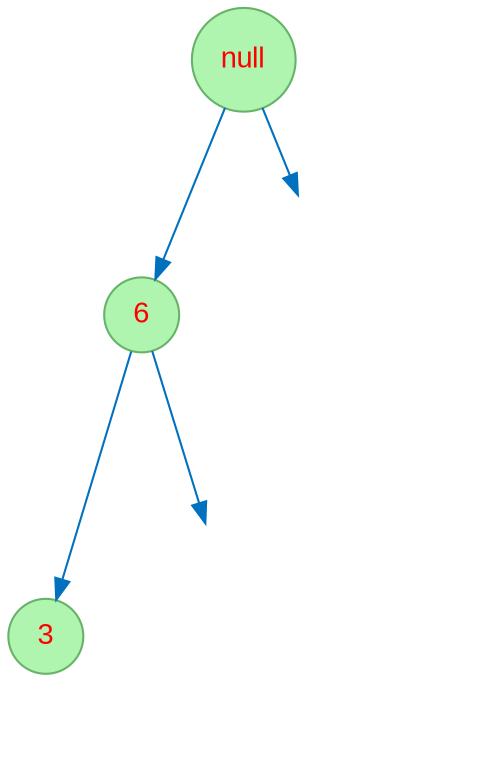 digraph tree1_RotatedAt_6 {
node [fontname="Arial", fontcolor=red, shape=circle, style=filled, color="#66B268", fillcolor="#AFF4AF" ];
edge [color = "#0070BF"];
2093176254 [label="null"];
2093176254 -> 295530567;
295530567 [label="6"];
295530567 -> 2003749087;
2003749087 [label="3"];
l295530567 [style=invis];
295530567 -> l295530567;
l2093176254 [style=invis];
2093176254 -> l2093176254;
}
